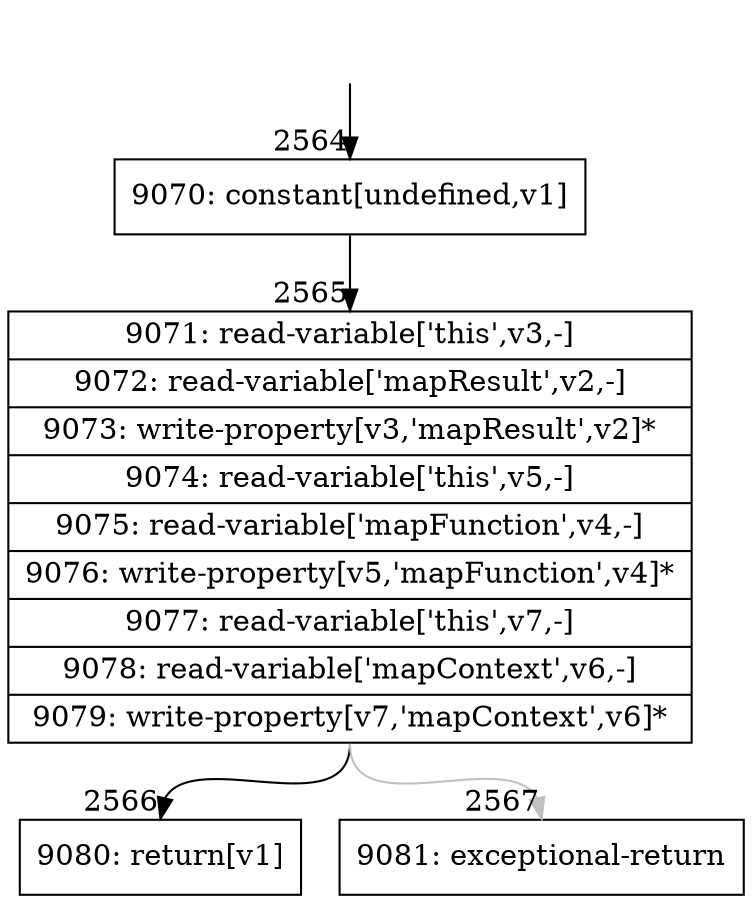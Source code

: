 digraph {
rankdir="TD"
BB_entry187[shape=none,label=""];
BB_entry187 -> BB2564 [tailport=s, headport=n, headlabel="    2564"]
BB2564 [shape=record label="{9070: constant[undefined,v1]}" ] 
BB2564 -> BB2565 [tailport=s, headport=n, headlabel="      2565"]
BB2565 [shape=record label="{9071: read-variable['this',v3,-]|9072: read-variable['mapResult',v2,-]|9073: write-property[v3,'mapResult',v2]*|9074: read-variable['this',v5,-]|9075: read-variable['mapFunction',v4,-]|9076: write-property[v5,'mapFunction',v4]*|9077: read-variable['this',v7,-]|9078: read-variable['mapContext',v6,-]|9079: write-property[v7,'mapContext',v6]*}" ] 
BB2565 -> BB2566 [tailport=s, headport=n, headlabel="      2566"]
BB2565 -> BB2567 [tailport=s, headport=n, color=gray, headlabel="      2567"]
BB2566 [shape=record label="{9080: return[v1]}" ] 
BB2567 [shape=record label="{9081: exceptional-return}" ] 
//#$~ 4909
}
